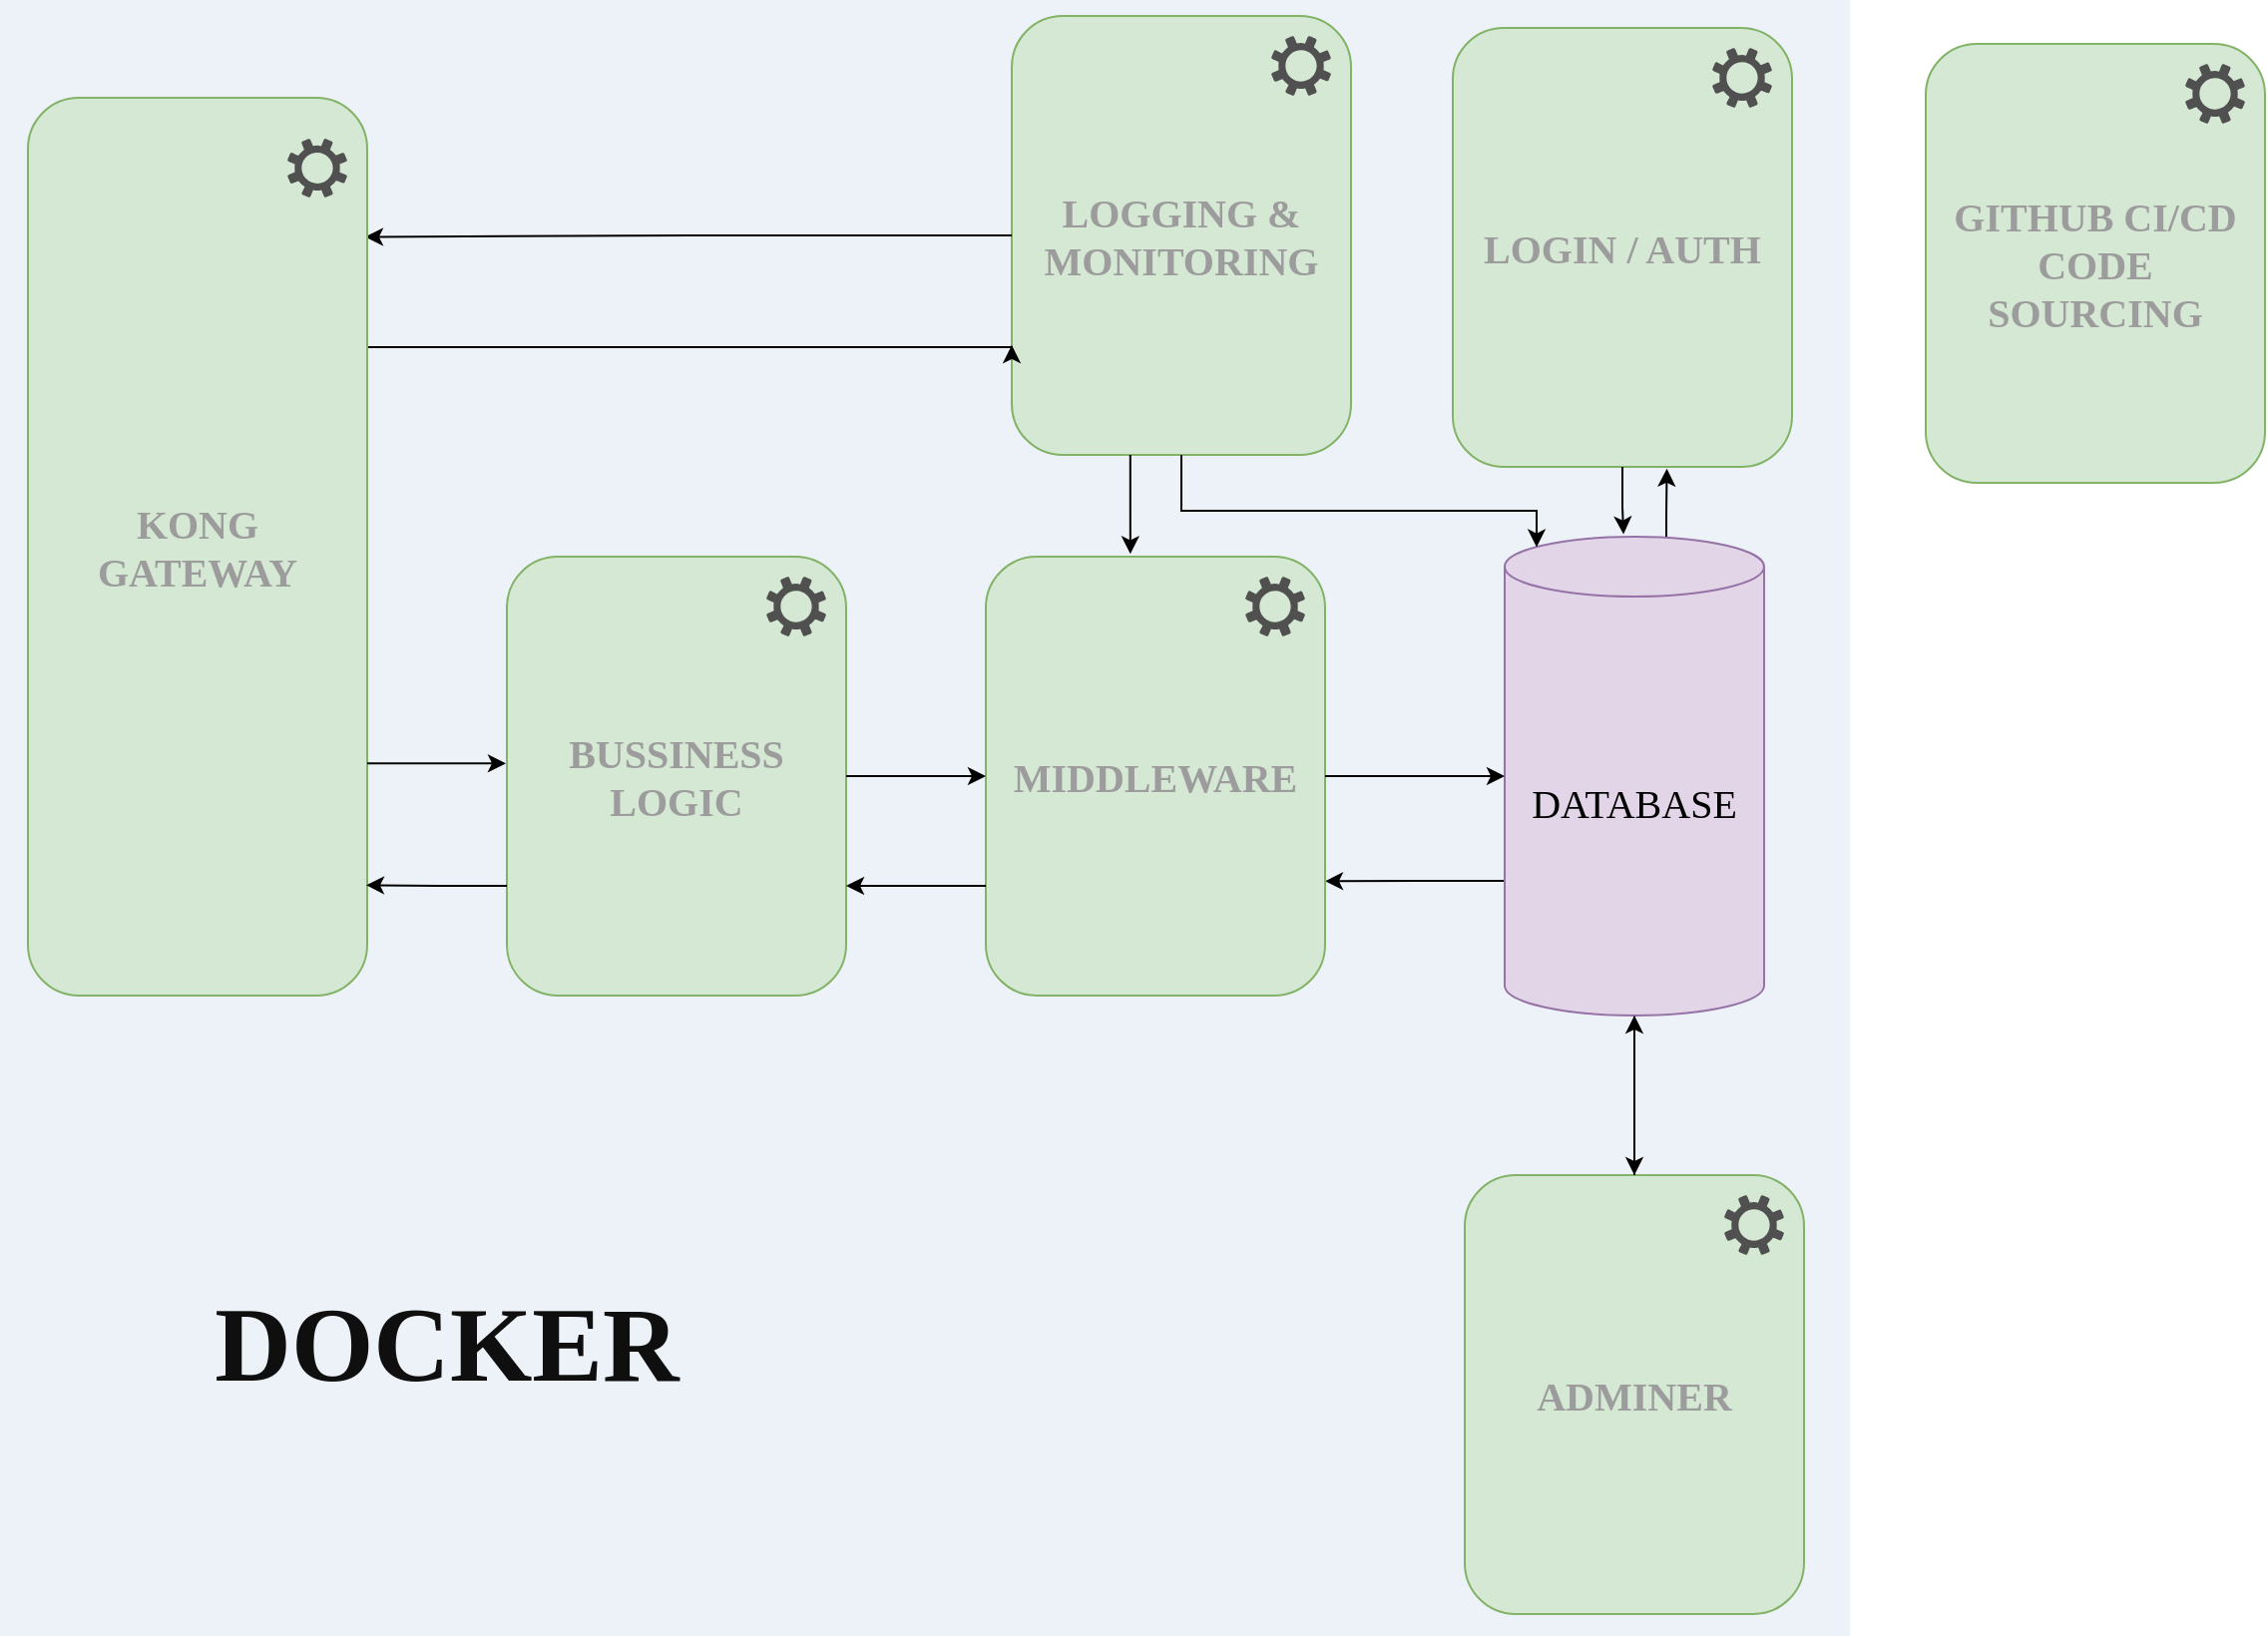 <mxfile version="20.8.20" type="device"><diagram id="6a731a19-8d31-9384-78a2-239565b7b9f0" name="Page-1"><mxGraphModel dx="1793" dy="1034" grid="0" gridSize="10" guides="1" tooltips="1" connect="1" arrows="1" fold="1" page="1" pageScale="1" pageWidth="1169" pageHeight="827" background="none" math="0" shadow="0"><root><mxCell id="0"/><mxCell id="1" parent="0"/><mxCell id="4G3NjlszkHmiCNfI-s0j-1854" value="" style="rounded=0;whiteSpace=wrap;html=1;labelBackgroundColor=#e1d5e7;fontFamily=Times New Roman;fontSize=20;fontColor=#0F0F0F;fillColor=#edf2f8;strokeColor=none;" vertex="1" parent="1"><mxGeometry x="16" y="1" width="927" height="820" as="geometry"/></mxCell><mxCell id="4G3NjlszkHmiCNfI-s0j-1787" value="" style="group" vertex="1" connectable="0" parent="1"><mxGeometry x="744" y="15" width="170" height="220" as="geometry"/></mxCell><mxCell id="4G3NjlszkHmiCNfI-s0j-1782" value="&lt;font face=&quot;Times New Roman&quot; color=&quot;#9c9c9c&quot;&gt;&lt;span style=&quot;font-size: 20px;&quot;&gt;&lt;b&gt;LOGIN / AUTH&lt;/b&gt;&lt;/span&gt;&lt;/font&gt;" style="rounded=1;whiteSpace=wrap;html=1;fillColor=#d5e8d4;strokeColor=#82b366;align=center;" vertex="1" parent="4G3NjlszkHmiCNfI-s0j-1787"><mxGeometry width="170" height="220" as="geometry"/></mxCell><mxCell id="4G3NjlszkHmiCNfI-s0j-1786" value="" style="sketch=0;pointerEvents=1;shadow=0;dashed=0;html=1;strokeColor=none;fillColor=#505050;labelPosition=center;verticalLabelPosition=bottom;verticalAlign=top;outlineConnect=0;align=center;shape=mxgraph.office.concepts.settings;labelBackgroundColor=#7e2525;fontFamily=Times New Roman;fontSize=20;fontColor=#9c9c9c;" vertex="1" parent="4G3NjlszkHmiCNfI-s0j-1787"><mxGeometry x="130" y="10" width="30" height="30" as="geometry"/></mxCell><mxCell id="4G3NjlszkHmiCNfI-s0j-1797" value="" style="group" vertex="1" connectable="0" parent="1"><mxGeometry x="750" y="590" width="170" height="220" as="geometry"/></mxCell><mxCell id="4G3NjlszkHmiCNfI-s0j-1798" value="&lt;font face=&quot;Times New Roman&quot; color=&quot;#9c9c9c&quot;&gt;&lt;span style=&quot;font-size: 20px;&quot;&gt;&lt;b&gt;ADMINER&lt;br&gt;&lt;/b&gt;&lt;/span&gt;&lt;/font&gt;" style="rounded=1;whiteSpace=wrap;html=1;fillColor=#d5e8d4;strokeColor=#82b366;align=center;" vertex="1" parent="4G3NjlszkHmiCNfI-s0j-1797"><mxGeometry width="170" height="220" as="geometry"/></mxCell><mxCell id="4G3NjlszkHmiCNfI-s0j-1799" value="" style="sketch=0;pointerEvents=1;shadow=0;dashed=0;html=1;strokeColor=none;fillColor=#505050;labelPosition=center;verticalLabelPosition=bottom;verticalAlign=top;outlineConnect=0;align=center;shape=mxgraph.office.concepts.settings;labelBackgroundColor=#7e2525;fontFamily=Times New Roman;fontSize=20;fontColor=#9c9c9c;" vertex="1" parent="4G3NjlszkHmiCNfI-s0j-1797"><mxGeometry x="130" y="10" width="30" height="30" as="geometry"/></mxCell><mxCell id="4G3NjlszkHmiCNfI-s0j-1806" value="" style="group" vertex="1" connectable="0" parent="1"><mxGeometry x="523" y="9" width="170" height="220" as="geometry"/></mxCell><mxCell id="4G3NjlszkHmiCNfI-s0j-1807" value="&lt;font face=&quot;Times New Roman&quot; color=&quot;#9c9c9c&quot;&gt;&lt;span style=&quot;font-size: 20px;&quot;&gt;&lt;b&gt;LOGGING &amp;amp;&lt;br&gt;MONITORING&lt;br&gt;&lt;/b&gt;&lt;/span&gt;&lt;/font&gt;" style="rounded=1;whiteSpace=wrap;html=1;fillColor=#d5e8d4;strokeColor=#82b366;align=center;" vertex="1" parent="4G3NjlszkHmiCNfI-s0j-1806"><mxGeometry width="170" height="220" as="geometry"/></mxCell><mxCell id="4G3NjlszkHmiCNfI-s0j-1808" value="" style="sketch=0;pointerEvents=1;shadow=0;dashed=0;html=1;strokeColor=none;fillColor=#505050;labelPosition=center;verticalLabelPosition=bottom;verticalAlign=top;outlineConnect=0;align=center;shape=mxgraph.office.concepts.settings;labelBackgroundColor=#7e2525;fontFamily=Times New Roman;fontSize=20;fontColor=#9c9c9c;" vertex="1" parent="4G3NjlszkHmiCNfI-s0j-1806"><mxGeometry x="130" y="10" width="30" height="30" as="geometry"/></mxCell><mxCell id="4G3NjlszkHmiCNfI-s0j-1809" value="" style="group" vertex="1" connectable="0" parent="1"><mxGeometry x="981" y="23" width="170" height="220" as="geometry"/></mxCell><mxCell id="4G3NjlszkHmiCNfI-s0j-1810" value="&lt;font face=&quot;Times New Roman&quot; color=&quot;#9c9c9c&quot;&gt;&lt;span style=&quot;font-size: 20px;&quot;&gt;&lt;b&gt;GITHUB CI/CD&lt;br&gt;CODE SOURCING&lt;br&gt;&lt;/b&gt;&lt;/span&gt;&lt;/font&gt;" style="rounded=1;whiteSpace=wrap;html=1;fillColor=#d5e8d4;strokeColor=#82b366;align=center;" vertex="1" parent="4G3NjlszkHmiCNfI-s0j-1809"><mxGeometry width="170" height="220" as="geometry"/></mxCell><mxCell id="4G3NjlszkHmiCNfI-s0j-1811" value="" style="sketch=0;pointerEvents=1;shadow=0;dashed=0;html=1;strokeColor=none;fillColor=#505050;labelPosition=center;verticalLabelPosition=bottom;verticalAlign=top;outlineConnect=0;align=center;shape=mxgraph.office.concepts.settings;labelBackgroundColor=#7e2525;fontFamily=Times New Roman;fontSize=20;fontColor=#9c9c9c;" vertex="1" parent="4G3NjlszkHmiCNfI-s0j-1809"><mxGeometry x="130" y="10" width="30" height="30" as="geometry"/></mxCell><mxCell id="4G3NjlszkHmiCNfI-s0j-1828" style="edgeStyle=orthogonalEdgeStyle;rounded=0;orthogonalLoop=1;jettySize=auto;html=1;exitX=0;exitY=0;exitDx=0;exitDy=172.5;exitPerimeter=0;strokeColor=default;fontFamily=Times New Roman;fontSize=20;fontColor=#0F0F0F;" edge="1" parent="1" source="4G3NjlszkHmiCNfI-s0j-1815"><mxGeometry relative="1" as="geometry"><mxPoint x="680" y="442.667" as="targetPoint"/></mxGeometry></mxCell><mxCell id="4G3NjlszkHmiCNfI-s0j-1859" style="edgeStyle=orthogonalEdgeStyle;rounded=0;orthogonalLoop=1;jettySize=auto;html=1;entryX=0.631;entryY=1.004;entryDx=0;entryDy=0;entryPerimeter=0;strokeColor=default;fontFamily=Times New Roman;fontSize=53;fontColor=#ffffff;" edge="1" parent="1" source="4G3NjlszkHmiCNfI-s0j-1815" target="4G3NjlszkHmiCNfI-s0j-1782"><mxGeometry relative="1" as="geometry"><Array as="points"><mxPoint x="851" y="259"/><mxPoint x="851" y="259"/></Array></mxGeometry></mxCell><mxCell id="4G3NjlszkHmiCNfI-s0j-1860" style="edgeStyle=orthogonalEdgeStyle;rounded=0;orthogonalLoop=1;jettySize=auto;html=1;entryX=0.5;entryY=0;entryDx=0;entryDy=0;strokeColor=default;fontFamily=Times New Roman;fontSize=53;fontColor=#ffffff;" edge="1" parent="1" source="4G3NjlszkHmiCNfI-s0j-1815" target="4G3NjlszkHmiCNfI-s0j-1798"><mxGeometry relative="1" as="geometry"/></mxCell><mxCell id="4G3NjlszkHmiCNfI-s0j-1815" value="DATABASE" style="shape=cylinder3;whiteSpace=wrap;html=1;boundedLbl=1;backgroundOutline=1;size=15;labelBackgroundColor=#e1d5e7;fontFamily=Times New Roman;fontSize=20;fillColor=#e1d5e7;strokeColor=#9673a6;" vertex="1" parent="1"><mxGeometry x="770" y="270" width="130" height="240" as="geometry"/></mxCell><mxCell id="4G3NjlszkHmiCNfI-s0j-1819" style="edgeStyle=orthogonalEdgeStyle;rounded=0;orthogonalLoop=1;jettySize=auto;html=1;entryX=0.5;entryY=1;entryDx=0;entryDy=0;entryPerimeter=0;strokeColor=default;fontFamily=Times New Roman;fontSize=20;fontColor=#FFFFFF;" edge="1" parent="1" source="4G3NjlszkHmiCNfI-s0j-1798" target="4G3NjlszkHmiCNfI-s0j-1815"><mxGeometry relative="1" as="geometry"/></mxCell><mxCell id="4G3NjlszkHmiCNfI-s0j-1822" value="" style="group" vertex="1" connectable="0" parent="1"><mxGeometry x="510" y="280" width="170" height="220" as="geometry"/></mxCell><mxCell id="4G3NjlszkHmiCNfI-s0j-1792" value="&lt;font face=&quot;Times New Roman&quot; color=&quot;#9c9c9c&quot;&gt;&lt;span style=&quot;font-size: 20px;&quot;&gt;&lt;b&gt;MIDDLEWARE&lt;br&gt;&lt;/b&gt;&lt;/span&gt;&lt;/font&gt;" style="rounded=1;whiteSpace=wrap;html=1;fillColor=#d5e8d4;strokeColor=#82b366;align=center;" vertex="1" parent="4G3NjlszkHmiCNfI-s0j-1822"><mxGeometry width="170" height="220" as="geometry"/></mxCell><mxCell id="4G3NjlszkHmiCNfI-s0j-1793" value="" style="sketch=0;pointerEvents=1;shadow=0;dashed=0;html=1;strokeColor=none;fillColor=#505050;labelPosition=center;verticalLabelPosition=bottom;verticalAlign=top;outlineConnect=0;align=center;shape=mxgraph.office.concepts.settings;labelBackgroundColor=#7e2525;fontFamily=Times New Roman;fontSize=20;fontColor=#9c9c9c;" vertex="1" parent="4G3NjlszkHmiCNfI-s0j-1822"><mxGeometry x="130" y="10" width="30" height="30" as="geometry"/></mxCell><mxCell id="4G3NjlszkHmiCNfI-s0j-1826" value="" style="group" vertex="1" connectable="0" parent="1"><mxGeometry x="270" y="280" width="170" height="220" as="geometry"/></mxCell><mxCell id="4G3NjlszkHmiCNfI-s0j-1789" value="&lt;font face=&quot;Times New Roman&quot; color=&quot;#9c9c9c&quot;&gt;&lt;span style=&quot;font-size: 20px;&quot;&gt;&lt;b&gt;BUSSINESS LOGIC&lt;br&gt;&lt;/b&gt;&lt;/span&gt;&lt;/font&gt;" style="rounded=1;whiteSpace=wrap;html=1;fillColor=#d5e8d4;strokeColor=#82b366;align=center;" vertex="1" parent="4G3NjlszkHmiCNfI-s0j-1826"><mxGeometry width="170" height="220" as="geometry"/></mxCell><mxCell id="4G3NjlszkHmiCNfI-s0j-1790" value="" style="sketch=0;pointerEvents=1;shadow=0;dashed=0;html=1;strokeColor=none;fillColor=#505050;labelPosition=center;verticalLabelPosition=bottom;verticalAlign=top;outlineConnect=0;align=center;shape=mxgraph.office.concepts.settings;labelBackgroundColor=#7e2525;fontFamily=Times New Roman;fontSize=20;fontColor=#9c9c9c;" vertex="1" parent="4G3NjlszkHmiCNfI-s0j-1826"><mxGeometry x="130" y="10" width="30" height="30" as="geometry"/></mxCell><mxCell id="4G3NjlszkHmiCNfI-s0j-1827" style="edgeStyle=orthogonalEdgeStyle;rounded=0;orthogonalLoop=1;jettySize=auto;html=1;entryX=0;entryY=0.5;entryDx=0;entryDy=0;entryPerimeter=0;strokeColor=default;fontFamily=Times New Roman;fontSize=20;fontColor=#0F0F0F;" edge="1" parent="1" source="4G3NjlszkHmiCNfI-s0j-1792" target="4G3NjlszkHmiCNfI-s0j-1815"><mxGeometry relative="1" as="geometry"/></mxCell><mxCell id="4G3NjlszkHmiCNfI-s0j-1829" style="edgeStyle=orthogonalEdgeStyle;rounded=0;orthogonalLoop=1;jettySize=auto;html=1;entryX=0;entryY=0.5;entryDx=0;entryDy=0;strokeColor=default;fontFamily=Times New Roman;fontSize=20;fontColor=#0F0F0F;" edge="1" parent="1" source="4G3NjlszkHmiCNfI-s0j-1789" target="4G3NjlszkHmiCNfI-s0j-1792"><mxGeometry relative="1" as="geometry"/></mxCell><mxCell id="4G3NjlszkHmiCNfI-s0j-1830" style="edgeStyle=orthogonalEdgeStyle;rounded=0;orthogonalLoop=1;jettySize=auto;html=1;exitX=0;exitY=0.75;exitDx=0;exitDy=0;entryX=1;entryY=0.75;entryDx=0;entryDy=0;strokeColor=default;fontFamily=Times New Roman;fontSize=20;fontColor=#0F0F0F;" edge="1" parent="1" source="4G3NjlszkHmiCNfI-s0j-1792" target="4G3NjlszkHmiCNfI-s0j-1789"><mxGeometry relative="1" as="geometry"/></mxCell><mxCell id="4G3NjlszkHmiCNfI-s0j-1838" style="edgeStyle=orthogonalEdgeStyle;rounded=0;orthogonalLoop=1;jettySize=auto;html=1;entryX=0.426;entryY=-0.006;entryDx=0;entryDy=0;entryPerimeter=0;strokeColor=default;fontFamily=Times New Roman;fontSize=20;fontColor=#0F0F0F;" edge="1" parent="1" source="4G3NjlszkHmiCNfI-s0j-1807" target="4G3NjlszkHmiCNfI-s0j-1792"><mxGeometry relative="1" as="geometry"><Array as="points"><mxPoint x="582" y="250"/></Array></mxGeometry></mxCell><mxCell id="4G3NjlszkHmiCNfI-s0j-1839" style="edgeStyle=orthogonalEdgeStyle;rounded=0;orthogonalLoop=1;jettySize=auto;html=1;strokeColor=default;fontFamily=Times New Roman;fontSize=20;fontColor=#0F0F0F;entryX=0.121;entryY=0.022;entryDx=0;entryDy=0;entryPerimeter=0;" edge="1" parent="1" source="4G3NjlszkHmiCNfI-s0j-1807" target="4G3NjlszkHmiCNfI-s0j-1815"><mxGeometry relative="1" as="geometry"><mxPoint x="835" y="270" as="targetPoint"/><Array as="points"><mxPoint x="608" y="257"/><mxPoint x="786" y="257"/><mxPoint x="786" y="275"/></Array></mxGeometry></mxCell><mxCell id="4G3NjlszkHmiCNfI-s0j-1841" style="edgeStyle=orthogonalEdgeStyle;rounded=0;orthogonalLoop=1;jettySize=auto;html=1;entryX=0.994;entryY=0.155;entryDx=0;entryDy=0;entryPerimeter=0;strokeColor=default;fontFamily=Times New Roman;fontSize=20;fontColor=#0F0F0F;" edge="1" parent="1" source="4G3NjlszkHmiCNfI-s0j-1807" target="4G3NjlszkHmiCNfI-s0j-1846"><mxGeometry relative="1" as="geometry"><mxPoint x="199.2" y="107.88" as="targetPoint"/><Array as="points"/></mxGeometry></mxCell><mxCell id="4G3NjlszkHmiCNfI-s0j-1842" style="edgeStyle=orthogonalEdgeStyle;rounded=0;orthogonalLoop=1;jettySize=auto;html=1;entryX=0;entryY=0.75;entryDx=0;entryDy=0;strokeColor=default;fontFamily=Times New Roman;fontSize=20;fontColor=#0F0F0F;" edge="1" parent="1" target="4G3NjlszkHmiCNfI-s0j-1807"><mxGeometry relative="1" as="geometry"><mxPoint x="200" y="175" as="sourcePoint"/><Array as="points"><mxPoint x="200" y="175"/></Array></mxGeometry></mxCell><mxCell id="4G3NjlszkHmiCNfI-s0j-1845" value="" style="group" vertex="1" connectable="0" parent="1"><mxGeometry x="30" y="50" width="170" height="450" as="geometry"/></mxCell><mxCell id="4G3NjlszkHmiCNfI-s0j-1846" value="&lt;font face=&quot;Times New Roman&quot; color=&quot;#9c9c9c&quot;&gt;&lt;span style=&quot;font-size: 20px;&quot;&gt;&lt;b&gt;KONG &lt;br&gt;GATEWAY&lt;br&gt;&lt;/b&gt;&lt;/span&gt;&lt;/font&gt;" style="rounded=1;whiteSpace=wrap;html=1;fillColor=#d5e8d4;strokeColor=#82b366;align=center;" vertex="1" parent="4G3NjlszkHmiCNfI-s0j-1845"><mxGeometry width="170" height="450" as="geometry"/></mxCell><mxCell id="4G3NjlszkHmiCNfI-s0j-1847" value="" style="sketch=0;pointerEvents=1;shadow=0;dashed=0;html=1;strokeColor=none;fillColor=#505050;labelPosition=center;verticalLabelPosition=bottom;verticalAlign=top;outlineConnect=0;align=center;shape=mxgraph.office.concepts.settings;labelBackgroundColor=#7e2525;fontFamily=Times New Roman;fontSize=20;fontColor=#9c9c9c;" vertex="1" parent="4G3NjlszkHmiCNfI-s0j-1845"><mxGeometry x="130" y="20.45" width="30" height="29.55" as="geometry"/></mxCell><mxCell id="4G3NjlszkHmiCNfI-s0j-1850" style="edgeStyle=orthogonalEdgeStyle;rounded=0;orthogonalLoop=1;jettySize=auto;html=1;entryX=-0.003;entryY=0.471;entryDx=0;entryDy=0;entryPerimeter=0;strokeColor=default;fontFamily=Times New Roman;fontSize=20;fontColor=#0F0F0F;" edge="1" parent="1" source="4G3NjlszkHmiCNfI-s0j-1846" target="4G3NjlszkHmiCNfI-s0j-1789"><mxGeometry relative="1" as="geometry"><Array as="points"><mxPoint x="220" y="384"/></Array></mxGeometry></mxCell><mxCell id="4G3NjlszkHmiCNfI-s0j-1855" value="&lt;font style=&quot;font-size: 53px;&quot;&gt;&lt;b&gt;DOCKER&lt;/b&gt;&lt;/font&gt;" style="text;html=1;strokeColor=none;fillColor=none;align=center;verticalAlign=middle;whiteSpace=wrap;rounded=0;fontSize=20;fontFamily=Times New Roman;fontColor=#0F0F0F;" vertex="1" parent="1"><mxGeometry x="120" y="660" width="240" height="30" as="geometry"/></mxCell><mxCell id="4G3NjlszkHmiCNfI-s0j-1858" style="edgeStyle=orthogonalEdgeStyle;rounded=0;orthogonalLoop=1;jettySize=auto;html=1;entryX=0.458;entryY=-0.005;entryDx=0;entryDy=0;entryPerimeter=0;strokeColor=default;fontFamily=Times New Roman;fontSize=53;fontColor=#ffffff;" edge="1" parent="1" source="4G3NjlszkHmiCNfI-s0j-1782" target="4G3NjlszkHmiCNfI-s0j-1815"><mxGeometry relative="1" as="geometry"/></mxCell><mxCell id="4G3NjlszkHmiCNfI-s0j-1849" style="edgeStyle=orthogonalEdgeStyle;rounded=0;orthogonalLoop=1;jettySize=auto;html=1;exitX=0;exitY=0.75;exitDx=0;exitDy=0;strokeColor=default;fontFamily=Times New Roman;fontSize=20;fontColor=#0F0F0F;entryX=0.997;entryY=0.877;entryDx=0;entryDy=0;entryPerimeter=0;" edge="1" parent="1" source="4G3NjlszkHmiCNfI-s0j-1789" target="4G3NjlszkHmiCNfI-s0j-1846"><mxGeometry relative="1" as="geometry"><mxPoint x="240" y="444.943" as="targetPoint"/></mxGeometry></mxCell></root></mxGraphModel></diagram></mxfile>